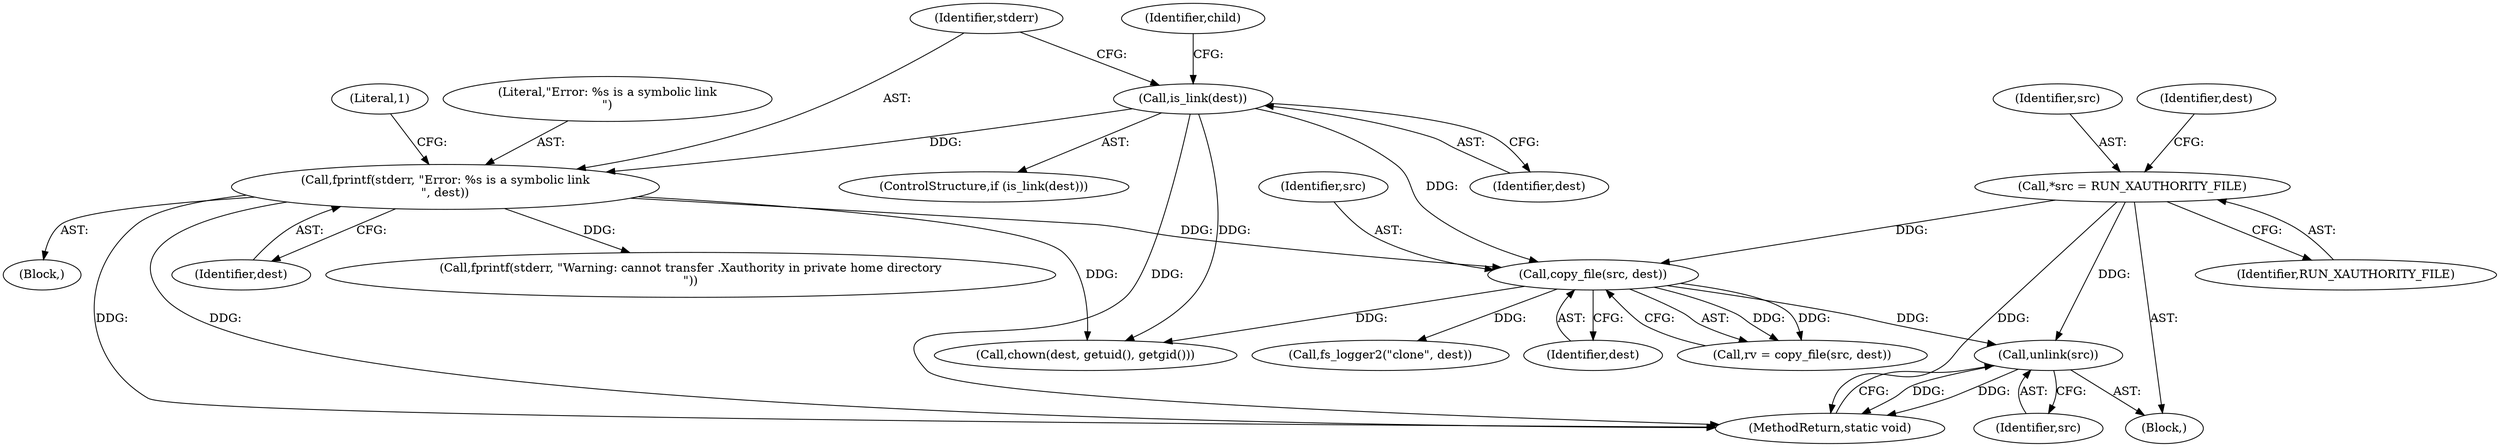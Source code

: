 digraph "1_firejail_903fd8a0789ca3cc3c21d84cd0282481515592ef_0@API" {
"1000189" [label="(Call,unlink(src))"];
"1000104" [label="(Call,*src = RUN_XAUTHORITY_FILE)"];
"1000151" [label="(Call,copy_file(src, dest))"];
"1000122" [label="(Call,is_link(dest))"];
"1000125" [label="(Call,fprintf(stderr, \"Error: %s is a symbolic link\n\", dest))"];
"1000123" [label="(Identifier,dest)"];
"1000104" [label="(Call,*src = RUN_XAUTHORITY_FILE)"];
"1000151" [label="(Call,copy_file(src, dest))"];
"1000172" [label="(Call,chown(dest, getuid(), getgid()))"];
"1000102" [label="(Block,)"];
"1000189" [label="(Call,unlink(src))"];
"1000191" [label="(MethodReturn,static void)"];
"1000153" [label="(Identifier,dest)"];
"1000152" [label="(Identifier,src)"];
"1000106" [label="(Identifier,RUN_XAUTHORITY_FILE)"];
"1000156" [label="(Call,fprintf(stderr, \"Warning: cannot transfer .Xauthority in private home directory\n\"))"];
"1000125" [label="(Call,fprintf(stderr, \"Error: %s is a symbolic link\n\", dest))"];
"1000130" [label="(Literal,1)"];
"1000190" [label="(Identifier,src)"];
"1000121" [label="(ControlStructure,if (is_link(dest)))"];
"1000127" [label="(Literal,\"Error: %s is a symbolic link\n\")"];
"1000128" [label="(Identifier,dest)"];
"1000126" [label="(Identifier,stderr)"];
"1000122" [label="(Call,is_link(dest))"];
"1000105" [label="(Identifier,src)"];
"1000133" [label="(Identifier,child)"];
"1000149" [label="(Call,rv = copy_file(src, dest))"];
"1000112" [label="(Identifier,dest)"];
"1000161" [label="(Call,fs_logger2(\"clone\", dest))"];
"1000124" [label="(Block,)"];
"1000189" -> "1000102"  [label="AST: "];
"1000189" -> "1000190"  [label="CFG: "];
"1000190" -> "1000189"  [label="AST: "];
"1000191" -> "1000189"  [label="CFG: "];
"1000189" -> "1000191"  [label="DDG: "];
"1000189" -> "1000191"  [label="DDG: "];
"1000104" -> "1000189"  [label="DDG: "];
"1000151" -> "1000189"  [label="DDG: "];
"1000104" -> "1000102"  [label="AST: "];
"1000104" -> "1000106"  [label="CFG: "];
"1000105" -> "1000104"  [label="AST: "];
"1000106" -> "1000104"  [label="AST: "];
"1000112" -> "1000104"  [label="CFG: "];
"1000104" -> "1000191"  [label="DDG: "];
"1000104" -> "1000151"  [label="DDG: "];
"1000151" -> "1000149"  [label="AST: "];
"1000151" -> "1000153"  [label="CFG: "];
"1000152" -> "1000151"  [label="AST: "];
"1000153" -> "1000151"  [label="AST: "];
"1000149" -> "1000151"  [label="CFG: "];
"1000151" -> "1000149"  [label="DDG: "];
"1000151" -> "1000149"  [label="DDG: "];
"1000122" -> "1000151"  [label="DDG: "];
"1000125" -> "1000151"  [label="DDG: "];
"1000151" -> "1000161"  [label="DDG: "];
"1000151" -> "1000172"  [label="DDG: "];
"1000122" -> "1000121"  [label="AST: "];
"1000122" -> "1000123"  [label="CFG: "];
"1000123" -> "1000122"  [label="AST: "];
"1000126" -> "1000122"  [label="CFG: "];
"1000133" -> "1000122"  [label="CFG: "];
"1000122" -> "1000191"  [label="DDG: "];
"1000122" -> "1000125"  [label="DDG: "];
"1000122" -> "1000172"  [label="DDG: "];
"1000125" -> "1000124"  [label="AST: "];
"1000125" -> "1000128"  [label="CFG: "];
"1000126" -> "1000125"  [label="AST: "];
"1000127" -> "1000125"  [label="AST: "];
"1000128" -> "1000125"  [label="AST: "];
"1000130" -> "1000125"  [label="CFG: "];
"1000125" -> "1000191"  [label="DDG: "];
"1000125" -> "1000191"  [label="DDG: "];
"1000125" -> "1000156"  [label="DDG: "];
"1000125" -> "1000172"  [label="DDG: "];
}
